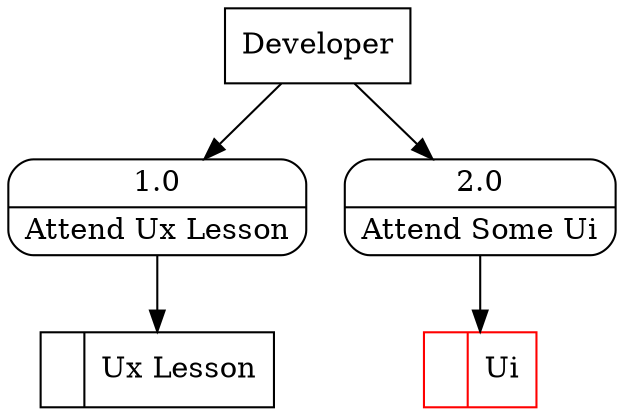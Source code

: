 digraph dfd2{ 
node[shape=record]
200 [label="<f0>  |<f1> Ux Lesson " ];
201 [label="<f0>  |<f1> Ui " color=red];
202 [label="Developer" shape=box];
203 [label="{<f0> 1.0|<f1> Attend Ux Lesson }" shape=Mrecord];
204 [label="{<f0> 2.0|<f1> Attend Some Ui }" shape=Mrecord];
202 -> 203
202 -> 204
203 -> 200
204 -> 201
}